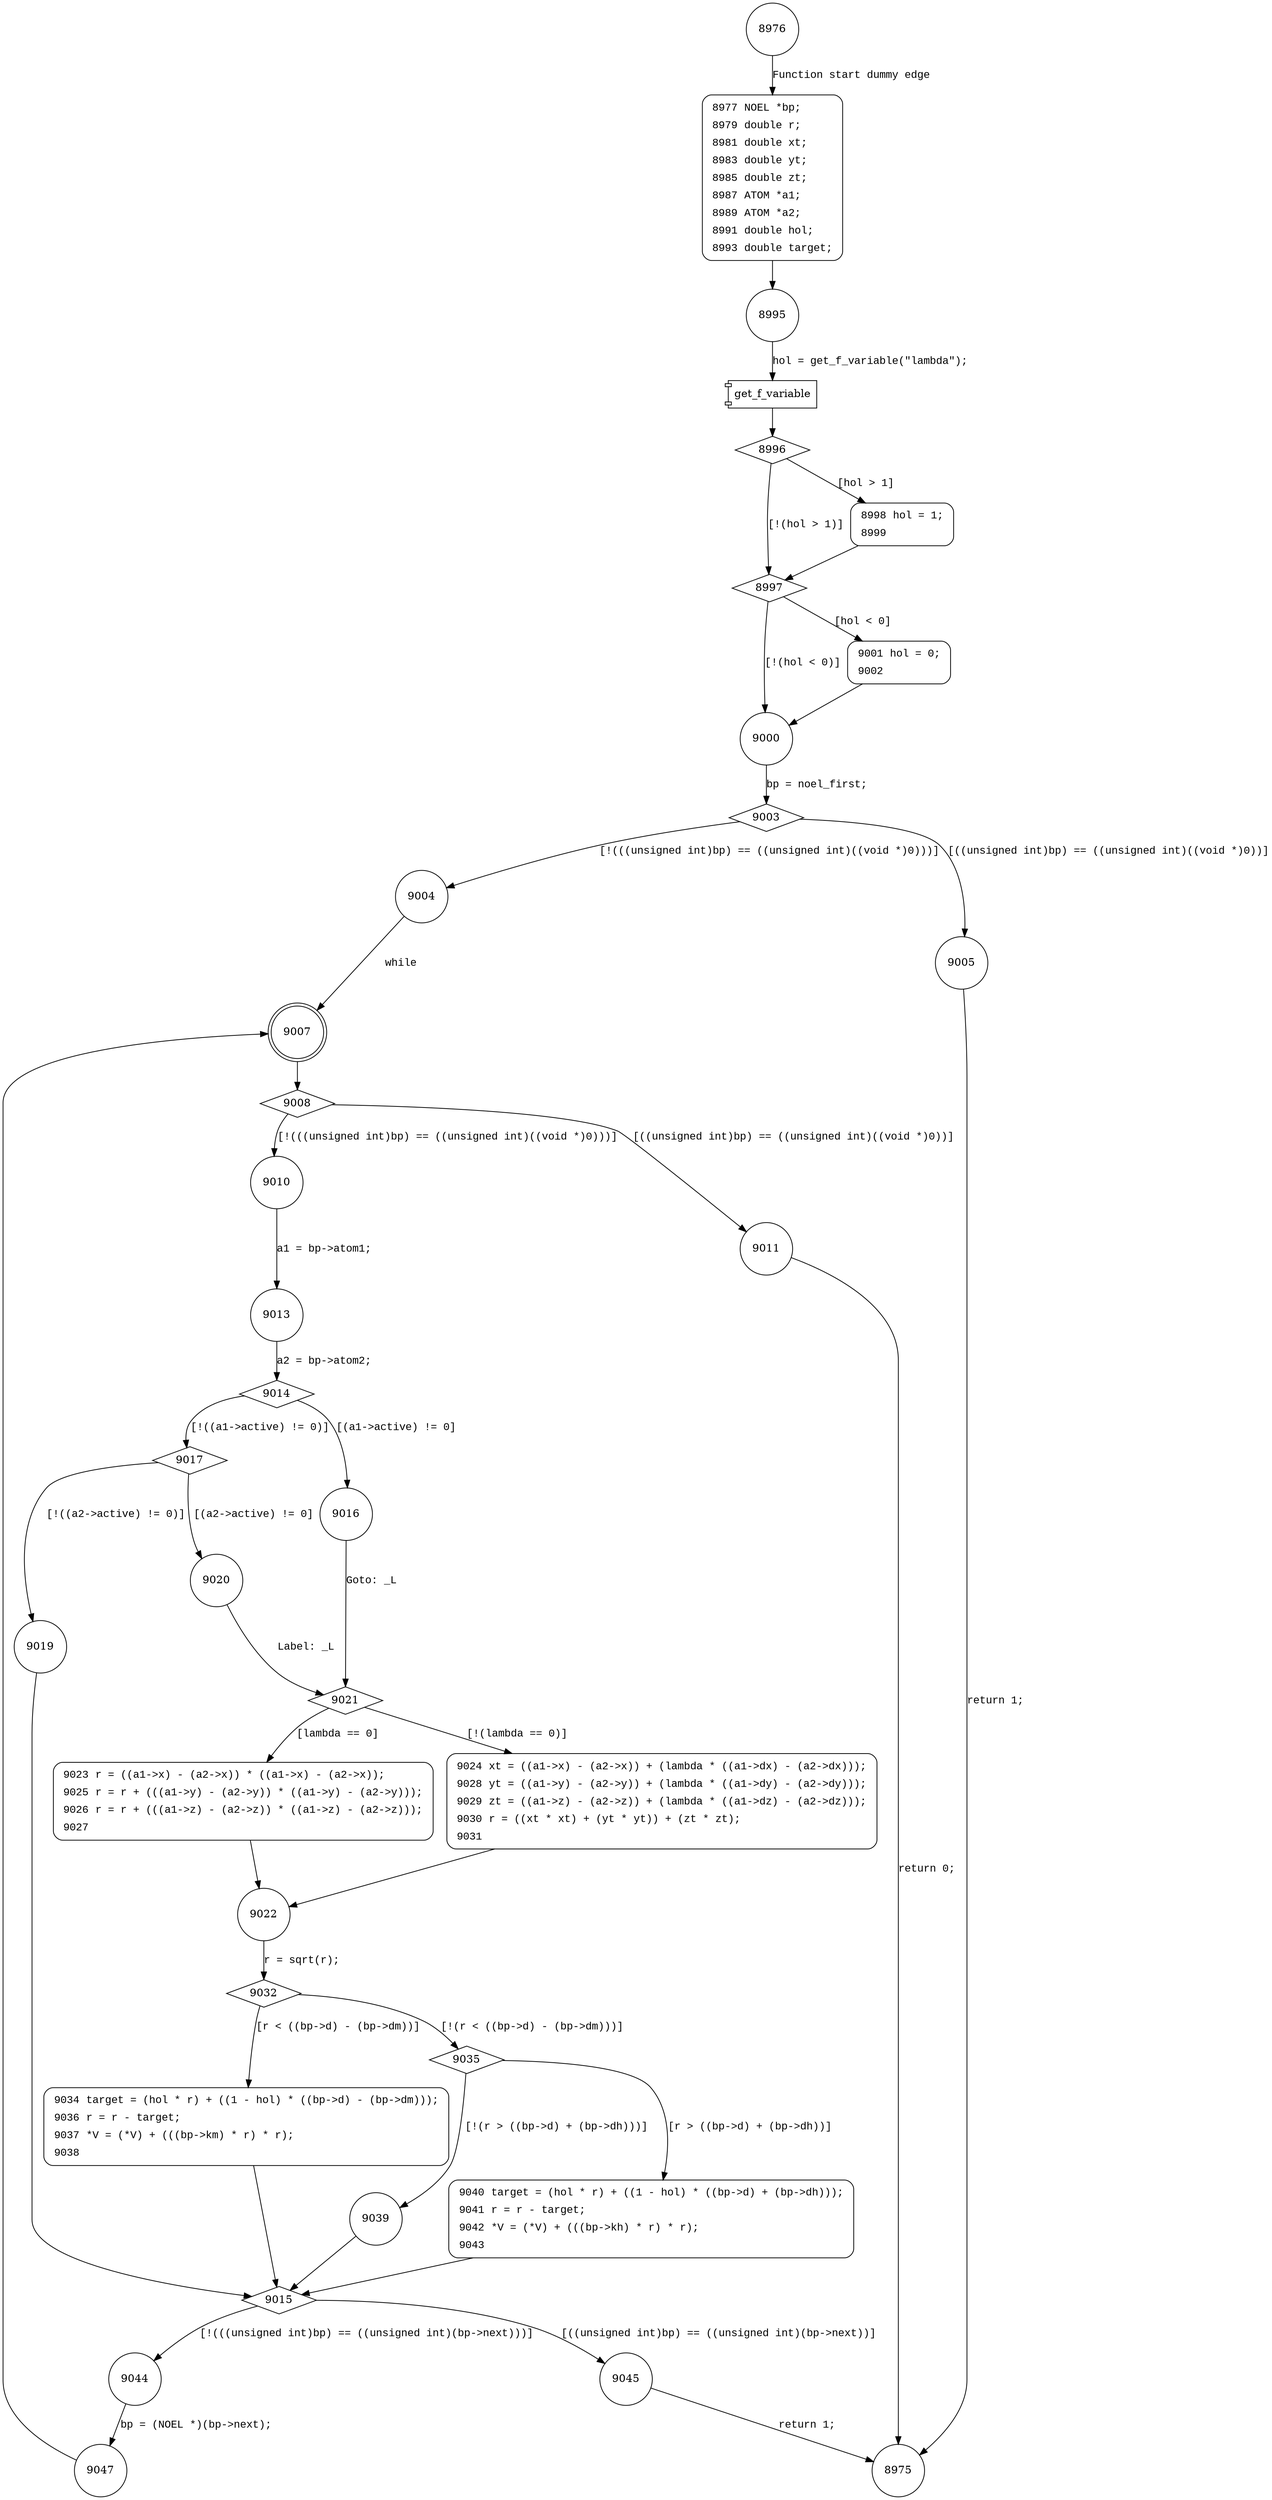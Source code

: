 digraph v_ho_noel {
8976 [shape="circle"]
8977 [shape="circle"]
8995 [shape="circle"]
8996 [shape="diamond"]
8997 [shape="diamond"]
8998 [shape="circle"]
9000 [shape="circle"]
9001 [shape="circle"]
9003 [shape="diamond"]
9004 [shape="circle"]
9005 [shape="circle"]
9007 [shape="doublecircle"]
9008 [shape="diamond"]
9010 [shape="circle"]
9011 [shape="circle"]
9013 [shape="circle"]
9014 [shape="diamond"]
9017 [shape="diamond"]
9016 [shape="circle"]
9021 [shape="diamond"]
9024 [shape="circle"]
9023 [shape="circle"]
9022 [shape="circle"]
9032 [shape="diamond"]
9035 [shape="diamond"]
9034 [shape="circle"]
9015 [shape="diamond"]
9044 [shape="circle"]
9045 [shape="circle"]
9047 [shape="circle"]
9039 [shape="circle"]
9040 [shape="circle"]
9019 [shape="circle"]
9020 [shape="circle"]
8975 [shape="circle"]
8977 [style="filled,bold" penwidth="1" fillcolor="white" fontname="Courier New" shape="Mrecord" label=<<table border="0" cellborder="0" cellpadding="3" bgcolor="white"><tr><td align="right">8977</td><td align="left">NOEL *bp;</td></tr><tr><td align="right">8979</td><td align="left">double r;</td></tr><tr><td align="right">8981</td><td align="left">double xt;</td></tr><tr><td align="right">8983</td><td align="left">double yt;</td></tr><tr><td align="right">8985</td><td align="left">double zt;</td></tr><tr><td align="right">8987</td><td align="left">ATOM *a1;</td></tr><tr><td align="right">8989</td><td align="left">ATOM *a2;</td></tr><tr><td align="right">8991</td><td align="left">double hol;</td></tr><tr><td align="right">8993</td><td align="left">double target;</td></tr></table>>]
8977 -> 8995[label=""]
8998 [style="filled,bold" penwidth="1" fillcolor="white" fontname="Courier New" shape="Mrecord" label=<<table border="0" cellborder="0" cellpadding="3" bgcolor="white"><tr><td align="right">8998</td><td align="left">hol = 1;</td></tr><tr><td align="right">8999</td><td align="left"></td></tr></table>>]
8998 -> 8997[label=""]
9001 [style="filled,bold" penwidth="1" fillcolor="white" fontname="Courier New" shape="Mrecord" label=<<table border="0" cellborder="0" cellpadding="3" bgcolor="white"><tr><td align="right">9001</td><td align="left">hol = 0;</td></tr><tr><td align="right">9002</td><td align="left"></td></tr></table>>]
9001 -> 9000[label=""]
9023 [style="filled,bold" penwidth="1" fillcolor="white" fontname="Courier New" shape="Mrecord" label=<<table border="0" cellborder="0" cellpadding="3" bgcolor="white"><tr><td align="right">9023</td><td align="left">r = ((a1-&gt;x) - (a2-&gt;x)) * ((a1-&gt;x) - (a2-&gt;x));</td></tr><tr><td align="right">9025</td><td align="left">r = r + (((a1-&gt;y) - (a2-&gt;y)) * ((a1-&gt;y) - (a2-&gt;y)));</td></tr><tr><td align="right">9026</td><td align="left">r = r + (((a1-&gt;z) - (a2-&gt;z)) * ((a1-&gt;z) - (a2-&gt;z)));</td></tr><tr><td align="right">9027</td><td align="left"></td></tr></table>>]
9023 -> 9022[label=""]
9034 [style="filled,bold" penwidth="1" fillcolor="white" fontname="Courier New" shape="Mrecord" label=<<table border="0" cellborder="0" cellpadding="3" bgcolor="white"><tr><td align="right">9034</td><td align="left">target = (hol * r) + ((1 - hol) * ((bp-&gt;d) - (bp-&gt;dm)));</td></tr><tr><td align="right">9036</td><td align="left">r = r - target;</td></tr><tr><td align="right">9037</td><td align="left">*V = (*V) + (((bp-&gt;km) * r) * r);</td></tr><tr><td align="right">9038</td><td align="left"></td></tr></table>>]
9034 -> 9015[label=""]
9040 [style="filled,bold" penwidth="1" fillcolor="white" fontname="Courier New" shape="Mrecord" label=<<table border="0" cellborder="0" cellpadding="3" bgcolor="white"><tr><td align="right">9040</td><td align="left">target = (hol * r) + ((1 - hol) * ((bp-&gt;d) + (bp-&gt;dh)));</td></tr><tr><td align="right">9041</td><td align="left">r = r - target;</td></tr><tr><td align="right">9042</td><td align="left">*V = (*V) + (((bp-&gt;kh) * r) * r);</td></tr><tr><td align="right">9043</td><td align="left"></td></tr></table>>]
9040 -> 9015[label=""]
9024 [style="filled,bold" penwidth="1" fillcolor="white" fontname="Courier New" shape="Mrecord" label=<<table border="0" cellborder="0" cellpadding="3" bgcolor="white"><tr><td align="right">9024</td><td align="left">xt = ((a1-&gt;x) - (a2-&gt;x)) + (lambda * ((a1-&gt;dx) - (a2-&gt;dx)));</td></tr><tr><td align="right">9028</td><td align="left">yt = ((a1-&gt;y) - (a2-&gt;y)) + (lambda * ((a1-&gt;dy) - (a2-&gt;dy)));</td></tr><tr><td align="right">9029</td><td align="left">zt = ((a1-&gt;z) - (a2-&gt;z)) + (lambda * ((a1-&gt;dz) - (a2-&gt;dz)));</td></tr><tr><td align="right">9030</td><td align="left">r = ((xt * xt) + (yt * yt)) + (zt * zt);</td></tr><tr><td align="right">9031</td><td align="left"></td></tr></table>>]
9024 -> 9022[label=""]
8976 -> 8977 [label="Function start dummy edge" fontname="Courier New"]
100661 [shape="component" label="get_f_variable"]
8995 -> 100661 [label="hol = get_f_variable(\"lambda\");" fontname="Courier New"]
100661 -> 8996 [label="" fontname="Courier New"]
8996 -> 8997 [label="[!(hol > 1)]" fontname="Courier New"]
8996 -> 8998 [label="[hol > 1]" fontname="Courier New"]
8997 -> 9000 [label="[!(hol < 0)]" fontname="Courier New"]
8997 -> 9001 [label="[hol < 0]" fontname="Courier New"]
9000 -> 9003 [label="bp = noel_first;" fontname="Courier New"]
9003 -> 9004 [label="[!(((unsigned int)bp) == ((unsigned int)((void *)0)))]" fontname="Courier New"]
9003 -> 9005 [label="[((unsigned int)bp) == ((unsigned int)((void *)0))]" fontname="Courier New"]
9004 -> 9007 [label="while" fontname="Courier New"]
9007 -> 9008 [label="" fontname="Courier New"]
9008 -> 9010 [label="[!(((unsigned int)bp) == ((unsigned int)((void *)0)))]" fontname="Courier New"]
9008 -> 9011 [label="[((unsigned int)bp) == ((unsigned int)((void *)0))]" fontname="Courier New"]
9010 -> 9013 [label="a1 = bp->atom1;" fontname="Courier New"]
9014 -> 9017 [label="[!((a1->active) != 0)]" fontname="Courier New"]
9014 -> 9016 [label="[(a1->active) != 0]" fontname="Courier New"]
9021 -> 9024 [label="[!(lambda == 0)]" fontname="Courier New"]
9021 -> 9023 [label="[lambda == 0]" fontname="Courier New"]
9022 -> 9032 [label="r = sqrt(r);" fontname="Courier New"]
9032 -> 9035 [label="[!(r < ((bp->d) - (bp->dm)))]" fontname="Courier New"]
9032 -> 9034 [label="[r < ((bp->d) - (bp->dm))]" fontname="Courier New"]
9015 -> 9044 [label="[!(((unsigned int)bp) == ((unsigned int)(bp->next)))]" fontname="Courier New"]
9015 -> 9045 [label="[((unsigned int)bp) == ((unsigned int)(bp->next))]" fontname="Courier New"]
9044 -> 9047 [label="bp = (NOEL *)(bp->next);" fontname="Courier New"]
9035 -> 9039 [label="[!(r > ((bp->d) + (bp->dh)))]" fontname="Courier New"]
9035 -> 9040 [label="[r > ((bp->d) + (bp->dh))]" fontname="Courier New"]
9039 -> 9015 [label="" fontname="Courier New"]
9017 -> 9019 [label="[!((a2->active) != 0)]" fontname="Courier New"]
9017 -> 9020 [label="[(a2->active) != 0]" fontname="Courier New"]
9019 -> 9015 [label="" fontname="Courier New"]
9005 -> 8975 [label="return 1;" fontname="Courier New"]
9011 -> 8975 [label="return 0;" fontname="Courier New"]
9013 -> 9014 [label="a2 = bp->atom2;" fontname="Courier New"]
9016 -> 9021 [label="Goto: _L" fontname="Courier New"]
9045 -> 8975 [label="return 1;" fontname="Courier New"]
9047 -> 9007 [label="" fontname="Courier New"]
9020 -> 9021 [label="Label: _L" fontname="Courier New"]
}